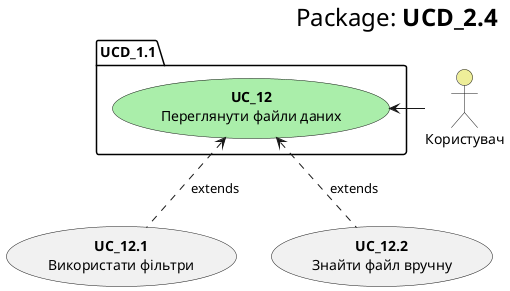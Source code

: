 @startuml
    right header
        <font size=24 color=black>Package:<b> UCD_2.4
    end header

    package UCD_1.1 {
        usecase "<b>UC_12</b>\nПереглянути файли даних" as UC_12 #aaeeaa
    }
    
    actor "Користувач" as User #eeee99
    User -l-> UC_12
    
    usecase "<b>UC_12.1</b>\nВикористати фільтри" as UC_12.1
    usecase "<b>UC_12.2</b>\nЗнайти файл вручну" as UC_12.2

    
    UC_12.1 .u.> UC_12: extends
    UC_12.2 .u.> UC_12: extends
@enduml

